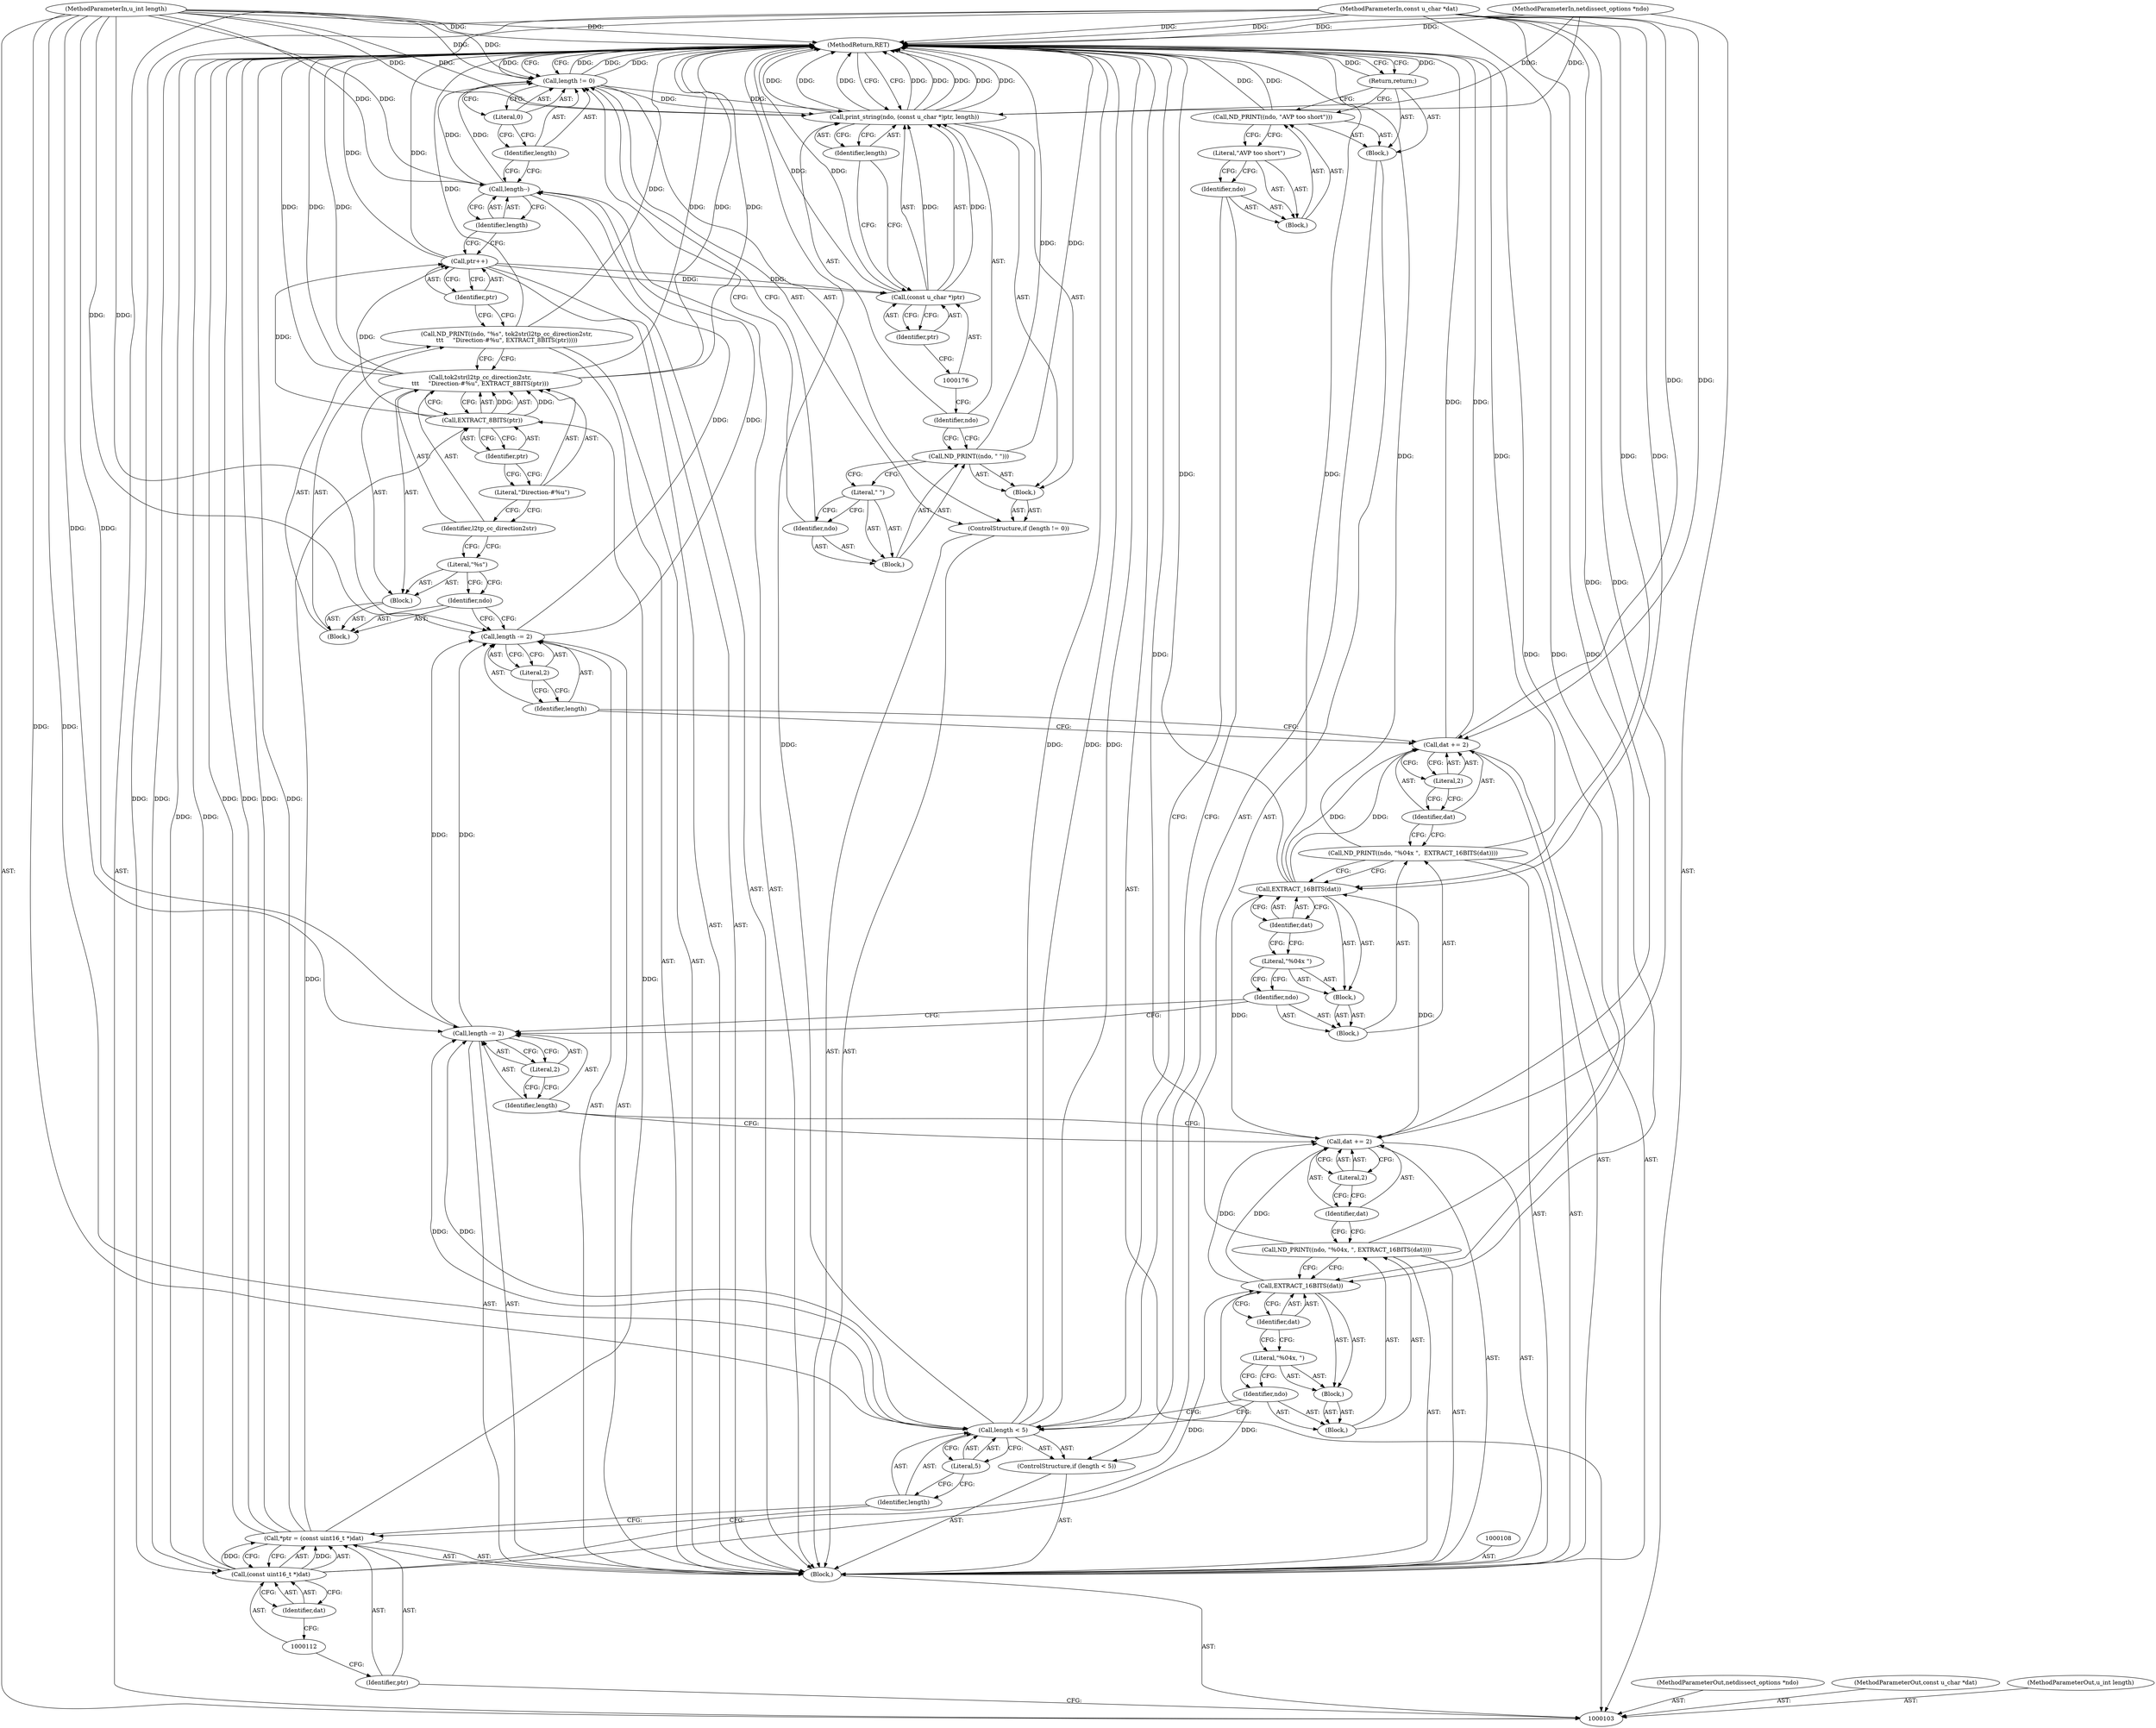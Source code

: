 digraph "0_tcpdump_cc4a7391c616be7a64ed65742ef9ed3f106eb165_7" {
"1000179" [label="(MethodReturn,RET)"];
"1000104" [label="(MethodParameterIn,netdissect_options *ndo)"];
"1000251" [label="(MethodParameterOut,netdissect_options *ndo)"];
"1000105" [label="(MethodParameterIn,const u_char *dat)"];
"1000252" [label="(MethodParameterOut,const u_char *dat)"];
"1000106" [label="(MethodParameterIn,u_int length)"];
"1000253" [label="(MethodParameterOut,u_int length)"];
"1000124" [label="(Call,ND_PRINT((ndo, \"%04x, \", EXTRACT_16BITS(dat))))"];
"1000125" [label="(Block,)"];
"1000126" [label="(Identifier,ndo)"];
"1000127" [label="(Block,)"];
"1000128" [label="(Literal,\"%04x, \")"];
"1000129" [label="(Call,EXTRACT_16BITS(dat))"];
"1000130" [label="(Identifier,dat)"];
"1000131" [label="(Call,dat += 2)"];
"1000132" [label="(Identifier,dat)"];
"1000133" [label="(Literal,2)"];
"1000134" [label="(Call,length -= 2)"];
"1000135" [label="(Identifier,length)"];
"1000136" [label="(Literal,2)"];
"1000137" [label="(Call,ND_PRINT((ndo, \"%04x \",  EXTRACT_16BITS(dat))))"];
"1000138" [label="(Block,)"];
"1000139" [label="(Identifier,ndo)"];
"1000140" [label="(Block,)"];
"1000141" [label="(Literal,\"%04x \")"];
"1000142" [label="(Call,EXTRACT_16BITS(dat))"];
"1000143" [label="(Identifier,dat)"];
"1000144" [label="(Call,dat += 2)"];
"1000145" [label="(Identifier,dat)"];
"1000146" [label="(Literal,2)"];
"1000147" [label="(Call,length -= 2)"];
"1000148" [label="(Identifier,length)"];
"1000149" [label="(Literal,2)"];
"1000151" [label="(Block,)"];
"1000152" [label="(Identifier,ndo)"];
"1000153" [label="(Block,)"];
"1000154" [label="(Literal,\"%s\")"];
"1000150" [label="(Call,ND_PRINT((ndo, \"%s\", tok2str(l2tp_cc_direction2str,\n\t\t\t     \"Direction-#%u\", EXTRACT_8BITS(ptr)))))"];
"1000155" [label="(Call,tok2str(l2tp_cc_direction2str,\n\t\t\t     \"Direction-#%u\", EXTRACT_8BITS(ptr)))"];
"1000156" [label="(Identifier,l2tp_cc_direction2str)"];
"1000158" [label="(Call,EXTRACT_8BITS(ptr))"];
"1000159" [label="(Identifier,ptr)"];
"1000157" [label="(Literal,\"Direction-#%u\")"];
"1000107" [label="(Block,)"];
"1000160" [label="(Call,ptr++)"];
"1000161" [label="(Identifier,ptr)"];
"1000162" [label="(Call,length--)"];
"1000163" [label="(Identifier,length)"];
"1000164" [label="(ControlStructure,if (length != 0))"];
"1000167" [label="(Literal,0)"];
"1000168" [label="(Block,)"];
"1000165" [label="(Call,length != 0)"];
"1000166" [label="(Identifier,length)"];
"1000170" [label="(Block,)"];
"1000171" [label="(Identifier,ndo)"];
"1000172" [label="(Literal,\" \")"];
"1000169" [label="(Call,ND_PRINT((ndo, \" \")))"];
"1000174" [label="(Identifier,ndo)"];
"1000173" [label="(Call,print_string(ndo, (const u_char *)ptr, length))"];
"1000175" [label="(Call,(const u_char *)ptr)"];
"1000177" [label="(Identifier,ptr)"];
"1000178" [label="(Identifier,length)"];
"1000109" [label="(Call,*ptr = (const uint16_t *)dat)"];
"1000110" [label="(Identifier,ptr)"];
"1000111" [label="(Call,(const uint16_t *)dat)"];
"1000113" [label="(Identifier,dat)"];
"1000114" [label="(ControlStructure,if (length < 5))"];
"1000117" [label="(Literal,5)"];
"1000118" [label="(Block,)"];
"1000115" [label="(Call,length < 5)"];
"1000116" [label="(Identifier,length)"];
"1000120" [label="(Block,)"];
"1000121" [label="(Identifier,ndo)"];
"1000122" [label="(Literal,\"AVP too short\")"];
"1000119" [label="(Call,ND_PRINT((ndo, \"AVP too short\")))"];
"1000123" [label="(Return,return;)"];
"1000179" -> "1000103"  [label="AST: "];
"1000179" -> "1000123"  [label="CFG: "];
"1000179" -> "1000173"  [label="CFG: "];
"1000179" -> "1000165"  [label="CFG: "];
"1000173" -> "1000179"  [label="DDG: "];
"1000173" -> "1000179"  [label="DDG: "];
"1000173" -> "1000179"  [label="DDG: "];
"1000173" -> "1000179"  [label="DDG: "];
"1000142" -> "1000179"  [label="DDG: "];
"1000169" -> "1000179"  [label="DDG: "];
"1000104" -> "1000179"  [label="DDG: "];
"1000105" -> "1000179"  [label="DDG: "];
"1000165" -> "1000179"  [label="DDG: "];
"1000165" -> "1000179"  [label="DDG: "];
"1000115" -> "1000179"  [label="DDG: "];
"1000115" -> "1000179"  [label="DDG: "];
"1000144" -> "1000179"  [label="DDG: "];
"1000155" -> "1000179"  [label="DDG: "];
"1000155" -> "1000179"  [label="DDG: "];
"1000155" -> "1000179"  [label="DDG: "];
"1000119" -> "1000179"  [label="DDG: "];
"1000111" -> "1000179"  [label="DDG: "];
"1000109" -> "1000179"  [label="DDG: "];
"1000109" -> "1000179"  [label="DDG: "];
"1000175" -> "1000179"  [label="DDG: "];
"1000150" -> "1000179"  [label="DDG: "];
"1000160" -> "1000179"  [label="DDG: "];
"1000137" -> "1000179"  [label="DDG: "];
"1000106" -> "1000179"  [label="DDG: "];
"1000124" -> "1000179"  [label="DDG: "];
"1000123" -> "1000179"  [label="DDG: "];
"1000104" -> "1000103"  [label="AST: "];
"1000104" -> "1000179"  [label="DDG: "];
"1000104" -> "1000173"  [label="DDG: "];
"1000251" -> "1000103"  [label="AST: "];
"1000105" -> "1000103"  [label="AST: "];
"1000105" -> "1000179"  [label="DDG: "];
"1000105" -> "1000111"  [label="DDG: "];
"1000105" -> "1000129"  [label="DDG: "];
"1000105" -> "1000131"  [label="DDG: "];
"1000105" -> "1000142"  [label="DDG: "];
"1000105" -> "1000144"  [label="DDG: "];
"1000252" -> "1000103"  [label="AST: "];
"1000106" -> "1000103"  [label="AST: "];
"1000106" -> "1000179"  [label="DDG: "];
"1000106" -> "1000115"  [label="DDG: "];
"1000106" -> "1000134"  [label="DDG: "];
"1000106" -> "1000147"  [label="DDG: "];
"1000106" -> "1000162"  [label="DDG: "];
"1000106" -> "1000165"  [label="DDG: "];
"1000106" -> "1000173"  [label="DDG: "];
"1000253" -> "1000103"  [label="AST: "];
"1000124" -> "1000107"  [label="AST: "];
"1000124" -> "1000129"  [label="CFG: "];
"1000125" -> "1000124"  [label="AST: "];
"1000132" -> "1000124"  [label="CFG: "];
"1000124" -> "1000179"  [label="DDG: "];
"1000125" -> "1000124"  [label="AST: "];
"1000126" -> "1000125"  [label="AST: "];
"1000127" -> "1000125"  [label="AST: "];
"1000126" -> "1000125"  [label="AST: "];
"1000126" -> "1000115"  [label="CFG: "];
"1000128" -> "1000126"  [label="CFG: "];
"1000127" -> "1000125"  [label="AST: "];
"1000128" -> "1000127"  [label="AST: "];
"1000129" -> "1000127"  [label="AST: "];
"1000128" -> "1000127"  [label="AST: "];
"1000128" -> "1000126"  [label="CFG: "];
"1000130" -> "1000128"  [label="CFG: "];
"1000129" -> "1000127"  [label="AST: "];
"1000129" -> "1000130"  [label="CFG: "];
"1000130" -> "1000129"  [label="AST: "];
"1000124" -> "1000129"  [label="CFG: "];
"1000111" -> "1000129"  [label="DDG: "];
"1000105" -> "1000129"  [label="DDG: "];
"1000129" -> "1000131"  [label="DDG: "];
"1000130" -> "1000129"  [label="AST: "];
"1000130" -> "1000128"  [label="CFG: "];
"1000129" -> "1000130"  [label="CFG: "];
"1000131" -> "1000107"  [label="AST: "];
"1000131" -> "1000133"  [label="CFG: "];
"1000132" -> "1000131"  [label="AST: "];
"1000133" -> "1000131"  [label="AST: "];
"1000135" -> "1000131"  [label="CFG: "];
"1000129" -> "1000131"  [label="DDG: "];
"1000105" -> "1000131"  [label="DDG: "];
"1000131" -> "1000142"  [label="DDG: "];
"1000132" -> "1000131"  [label="AST: "];
"1000132" -> "1000124"  [label="CFG: "];
"1000133" -> "1000132"  [label="CFG: "];
"1000133" -> "1000131"  [label="AST: "];
"1000133" -> "1000132"  [label="CFG: "];
"1000131" -> "1000133"  [label="CFG: "];
"1000134" -> "1000107"  [label="AST: "];
"1000134" -> "1000136"  [label="CFG: "];
"1000135" -> "1000134"  [label="AST: "];
"1000136" -> "1000134"  [label="AST: "];
"1000139" -> "1000134"  [label="CFG: "];
"1000115" -> "1000134"  [label="DDG: "];
"1000106" -> "1000134"  [label="DDG: "];
"1000134" -> "1000147"  [label="DDG: "];
"1000135" -> "1000134"  [label="AST: "];
"1000135" -> "1000131"  [label="CFG: "];
"1000136" -> "1000135"  [label="CFG: "];
"1000136" -> "1000134"  [label="AST: "];
"1000136" -> "1000135"  [label="CFG: "];
"1000134" -> "1000136"  [label="CFG: "];
"1000137" -> "1000107"  [label="AST: "];
"1000137" -> "1000142"  [label="CFG: "];
"1000138" -> "1000137"  [label="AST: "];
"1000145" -> "1000137"  [label="CFG: "];
"1000137" -> "1000179"  [label="DDG: "];
"1000138" -> "1000137"  [label="AST: "];
"1000139" -> "1000138"  [label="AST: "];
"1000140" -> "1000138"  [label="AST: "];
"1000139" -> "1000138"  [label="AST: "];
"1000139" -> "1000134"  [label="CFG: "];
"1000141" -> "1000139"  [label="CFG: "];
"1000140" -> "1000138"  [label="AST: "];
"1000141" -> "1000140"  [label="AST: "];
"1000142" -> "1000140"  [label="AST: "];
"1000141" -> "1000140"  [label="AST: "];
"1000141" -> "1000139"  [label="CFG: "];
"1000143" -> "1000141"  [label="CFG: "];
"1000142" -> "1000140"  [label="AST: "];
"1000142" -> "1000143"  [label="CFG: "];
"1000143" -> "1000142"  [label="AST: "];
"1000137" -> "1000142"  [label="CFG: "];
"1000142" -> "1000179"  [label="DDG: "];
"1000131" -> "1000142"  [label="DDG: "];
"1000105" -> "1000142"  [label="DDG: "];
"1000142" -> "1000144"  [label="DDG: "];
"1000143" -> "1000142"  [label="AST: "];
"1000143" -> "1000141"  [label="CFG: "];
"1000142" -> "1000143"  [label="CFG: "];
"1000144" -> "1000107"  [label="AST: "];
"1000144" -> "1000146"  [label="CFG: "];
"1000145" -> "1000144"  [label="AST: "];
"1000146" -> "1000144"  [label="AST: "];
"1000148" -> "1000144"  [label="CFG: "];
"1000144" -> "1000179"  [label="DDG: "];
"1000142" -> "1000144"  [label="DDG: "];
"1000105" -> "1000144"  [label="DDG: "];
"1000145" -> "1000144"  [label="AST: "];
"1000145" -> "1000137"  [label="CFG: "];
"1000146" -> "1000145"  [label="CFG: "];
"1000146" -> "1000144"  [label="AST: "];
"1000146" -> "1000145"  [label="CFG: "];
"1000144" -> "1000146"  [label="CFG: "];
"1000147" -> "1000107"  [label="AST: "];
"1000147" -> "1000149"  [label="CFG: "];
"1000148" -> "1000147"  [label="AST: "];
"1000149" -> "1000147"  [label="AST: "];
"1000152" -> "1000147"  [label="CFG: "];
"1000134" -> "1000147"  [label="DDG: "];
"1000106" -> "1000147"  [label="DDG: "];
"1000147" -> "1000162"  [label="DDG: "];
"1000148" -> "1000147"  [label="AST: "];
"1000148" -> "1000144"  [label="CFG: "];
"1000149" -> "1000148"  [label="CFG: "];
"1000149" -> "1000147"  [label="AST: "];
"1000149" -> "1000148"  [label="CFG: "];
"1000147" -> "1000149"  [label="CFG: "];
"1000151" -> "1000150"  [label="AST: "];
"1000152" -> "1000151"  [label="AST: "];
"1000153" -> "1000151"  [label="AST: "];
"1000152" -> "1000151"  [label="AST: "];
"1000152" -> "1000147"  [label="CFG: "];
"1000154" -> "1000152"  [label="CFG: "];
"1000153" -> "1000151"  [label="AST: "];
"1000154" -> "1000153"  [label="AST: "];
"1000155" -> "1000153"  [label="AST: "];
"1000154" -> "1000153"  [label="AST: "];
"1000154" -> "1000152"  [label="CFG: "];
"1000156" -> "1000154"  [label="CFG: "];
"1000150" -> "1000107"  [label="AST: "];
"1000150" -> "1000155"  [label="CFG: "];
"1000151" -> "1000150"  [label="AST: "];
"1000161" -> "1000150"  [label="CFG: "];
"1000150" -> "1000179"  [label="DDG: "];
"1000155" -> "1000153"  [label="AST: "];
"1000155" -> "1000158"  [label="CFG: "];
"1000156" -> "1000155"  [label="AST: "];
"1000157" -> "1000155"  [label="AST: "];
"1000158" -> "1000155"  [label="AST: "];
"1000150" -> "1000155"  [label="CFG: "];
"1000155" -> "1000179"  [label="DDG: "];
"1000155" -> "1000179"  [label="DDG: "];
"1000155" -> "1000179"  [label="DDG: "];
"1000158" -> "1000155"  [label="DDG: "];
"1000156" -> "1000155"  [label="AST: "];
"1000156" -> "1000154"  [label="CFG: "];
"1000157" -> "1000156"  [label="CFG: "];
"1000158" -> "1000155"  [label="AST: "];
"1000158" -> "1000159"  [label="CFG: "];
"1000159" -> "1000158"  [label="AST: "];
"1000155" -> "1000158"  [label="CFG: "];
"1000158" -> "1000155"  [label="DDG: "];
"1000109" -> "1000158"  [label="DDG: "];
"1000158" -> "1000160"  [label="DDG: "];
"1000159" -> "1000158"  [label="AST: "];
"1000159" -> "1000157"  [label="CFG: "];
"1000158" -> "1000159"  [label="CFG: "];
"1000157" -> "1000155"  [label="AST: "];
"1000157" -> "1000156"  [label="CFG: "];
"1000159" -> "1000157"  [label="CFG: "];
"1000107" -> "1000103"  [label="AST: "];
"1000108" -> "1000107"  [label="AST: "];
"1000109" -> "1000107"  [label="AST: "];
"1000114" -> "1000107"  [label="AST: "];
"1000124" -> "1000107"  [label="AST: "];
"1000131" -> "1000107"  [label="AST: "];
"1000134" -> "1000107"  [label="AST: "];
"1000137" -> "1000107"  [label="AST: "];
"1000144" -> "1000107"  [label="AST: "];
"1000147" -> "1000107"  [label="AST: "];
"1000150" -> "1000107"  [label="AST: "];
"1000160" -> "1000107"  [label="AST: "];
"1000162" -> "1000107"  [label="AST: "];
"1000164" -> "1000107"  [label="AST: "];
"1000160" -> "1000107"  [label="AST: "];
"1000160" -> "1000161"  [label="CFG: "];
"1000161" -> "1000160"  [label="AST: "];
"1000163" -> "1000160"  [label="CFG: "];
"1000160" -> "1000179"  [label="DDG: "];
"1000158" -> "1000160"  [label="DDG: "];
"1000160" -> "1000175"  [label="DDG: "];
"1000161" -> "1000160"  [label="AST: "];
"1000161" -> "1000150"  [label="CFG: "];
"1000160" -> "1000161"  [label="CFG: "];
"1000162" -> "1000107"  [label="AST: "];
"1000162" -> "1000163"  [label="CFG: "];
"1000163" -> "1000162"  [label="AST: "];
"1000166" -> "1000162"  [label="CFG: "];
"1000147" -> "1000162"  [label="DDG: "];
"1000106" -> "1000162"  [label="DDG: "];
"1000162" -> "1000165"  [label="DDG: "];
"1000163" -> "1000162"  [label="AST: "];
"1000163" -> "1000160"  [label="CFG: "];
"1000162" -> "1000163"  [label="CFG: "];
"1000164" -> "1000107"  [label="AST: "];
"1000165" -> "1000164"  [label="AST: "];
"1000168" -> "1000164"  [label="AST: "];
"1000167" -> "1000165"  [label="AST: "];
"1000167" -> "1000166"  [label="CFG: "];
"1000165" -> "1000167"  [label="CFG: "];
"1000168" -> "1000164"  [label="AST: "];
"1000169" -> "1000168"  [label="AST: "];
"1000173" -> "1000168"  [label="AST: "];
"1000165" -> "1000164"  [label="AST: "];
"1000165" -> "1000167"  [label="CFG: "];
"1000166" -> "1000165"  [label="AST: "];
"1000167" -> "1000165"  [label="AST: "];
"1000171" -> "1000165"  [label="CFG: "];
"1000179" -> "1000165"  [label="CFG: "];
"1000165" -> "1000179"  [label="DDG: "];
"1000165" -> "1000179"  [label="DDG: "];
"1000162" -> "1000165"  [label="DDG: "];
"1000106" -> "1000165"  [label="DDG: "];
"1000165" -> "1000173"  [label="DDG: "];
"1000166" -> "1000165"  [label="AST: "];
"1000166" -> "1000162"  [label="CFG: "];
"1000167" -> "1000166"  [label="CFG: "];
"1000170" -> "1000169"  [label="AST: "];
"1000171" -> "1000170"  [label="AST: "];
"1000172" -> "1000170"  [label="AST: "];
"1000171" -> "1000170"  [label="AST: "];
"1000171" -> "1000165"  [label="CFG: "];
"1000172" -> "1000171"  [label="CFG: "];
"1000172" -> "1000170"  [label="AST: "];
"1000172" -> "1000171"  [label="CFG: "];
"1000169" -> "1000172"  [label="CFG: "];
"1000169" -> "1000168"  [label="AST: "];
"1000169" -> "1000172"  [label="CFG: "];
"1000170" -> "1000169"  [label="AST: "];
"1000174" -> "1000169"  [label="CFG: "];
"1000169" -> "1000179"  [label="DDG: "];
"1000174" -> "1000173"  [label="AST: "];
"1000174" -> "1000169"  [label="CFG: "];
"1000176" -> "1000174"  [label="CFG: "];
"1000173" -> "1000168"  [label="AST: "];
"1000173" -> "1000178"  [label="CFG: "];
"1000174" -> "1000173"  [label="AST: "];
"1000175" -> "1000173"  [label="AST: "];
"1000178" -> "1000173"  [label="AST: "];
"1000179" -> "1000173"  [label="CFG: "];
"1000173" -> "1000179"  [label="DDG: "];
"1000173" -> "1000179"  [label="DDG: "];
"1000173" -> "1000179"  [label="DDG: "];
"1000173" -> "1000179"  [label="DDG: "];
"1000104" -> "1000173"  [label="DDG: "];
"1000175" -> "1000173"  [label="DDG: "];
"1000165" -> "1000173"  [label="DDG: "];
"1000106" -> "1000173"  [label="DDG: "];
"1000175" -> "1000173"  [label="AST: "];
"1000175" -> "1000177"  [label="CFG: "];
"1000176" -> "1000175"  [label="AST: "];
"1000177" -> "1000175"  [label="AST: "];
"1000178" -> "1000175"  [label="CFG: "];
"1000175" -> "1000179"  [label="DDG: "];
"1000175" -> "1000173"  [label="DDG: "];
"1000160" -> "1000175"  [label="DDG: "];
"1000177" -> "1000175"  [label="AST: "];
"1000177" -> "1000176"  [label="CFG: "];
"1000175" -> "1000177"  [label="CFG: "];
"1000178" -> "1000173"  [label="AST: "];
"1000178" -> "1000175"  [label="CFG: "];
"1000173" -> "1000178"  [label="CFG: "];
"1000109" -> "1000107"  [label="AST: "];
"1000109" -> "1000111"  [label="CFG: "];
"1000110" -> "1000109"  [label="AST: "];
"1000111" -> "1000109"  [label="AST: "];
"1000116" -> "1000109"  [label="CFG: "];
"1000109" -> "1000179"  [label="DDG: "];
"1000109" -> "1000179"  [label="DDG: "];
"1000111" -> "1000109"  [label="DDG: "];
"1000109" -> "1000158"  [label="DDG: "];
"1000110" -> "1000109"  [label="AST: "];
"1000110" -> "1000103"  [label="CFG: "];
"1000112" -> "1000110"  [label="CFG: "];
"1000111" -> "1000109"  [label="AST: "];
"1000111" -> "1000113"  [label="CFG: "];
"1000112" -> "1000111"  [label="AST: "];
"1000113" -> "1000111"  [label="AST: "];
"1000109" -> "1000111"  [label="CFG: "];
"1000111" -> "1000179"  [label="DDG: "];
"1000111" -> "1000109"  [label="DDG: "];
"1000105" -> "1000111"  [label="DDG: "];
"1000111" -> "1000129"  [label="DDG: "];
"1000113" -> "1000111"  [label="AST: "];
"1000113" -> "1000112"  [label="CFG: "];
"1000111" -> "1000113"  [label="CFG: "];
"1000114" -> "1000107"  [label="AST: "];
"1000115" -> "1000114"  [label="AST: "];
"1000118" -> "1000114"  [label="AST: "];
"1000117" -> "1000115"  [label="AST: "];
"1000117" -> "1000116"  [label="CFG: "];
"1000115" -> "1000117"  [label="CFG: "];
"1000118" -> "1000114"  [label="AST: "];
"1000119" -> "1000118"  [label="AST: "];
"1000123" -> "1000118"  [label="AST: "];
"1000115" -> "1000114"  [label="AST: "];
"1000115" -> "1000117"  [label="CFG: "];
"1000116" -> "1000115"  [label="AST: "];
"1000117" -> "1000115"  [label="AST: "];
"1000121" -> "1000115"  [label="CFG: "];
"1000126" -> "1000115"  [label="CFG: "];
"1000115" -> "1000179"  [label="DDG: "];
"1000115" -> "1000179"  [label="DDG: "];
"1000106" -> "1000115"  [label="DDG: "];
"1000115" -> "1000134"  [label="DDG: "];
"1000116" -> "1000115"  [label="AST: "];
"1000116" -> "1000109"  [label="CFG: "];
"1000117" -> "1000116"  [label="CFG: "];
"1000120" -> "1000119"  [label="AST: "];
"1000121" -> "1000120"  [label="AST: "];
"1000122" -> "1000120"  [label="AST: "];
"1000121" -> "1000120"  [label="AST: "];
"1000121" -> "1000115"  [label="CFG: "];
"1000122" -> "1000121"  [label="CFG: "];
"1000122" -> "1000120"  [label="AST: "];
"1000122" -> "1000121"  [label="CFG: "];
"1000119" -> "1000122"  [label="CFG: "];
"1000119" -> "1000118"  [label="AST: "];
"1000119" -> "1000122"  [label="CFG: "];
"1000120" -> "1000119"  [label="AST: "];
"1000123" -> "1000119"  [label="CFG: "];
"1000119" -> "1000179"  [label="DDG: "];
"1000123" -> "1000118"  [label="AST: "];
"1000123" -> "1000119"  [label="CFG: "];
"1000179" -> "1000123"  [label="CFG: "];
"1000123" -> "1000179"  [label="DDG: "];
}
